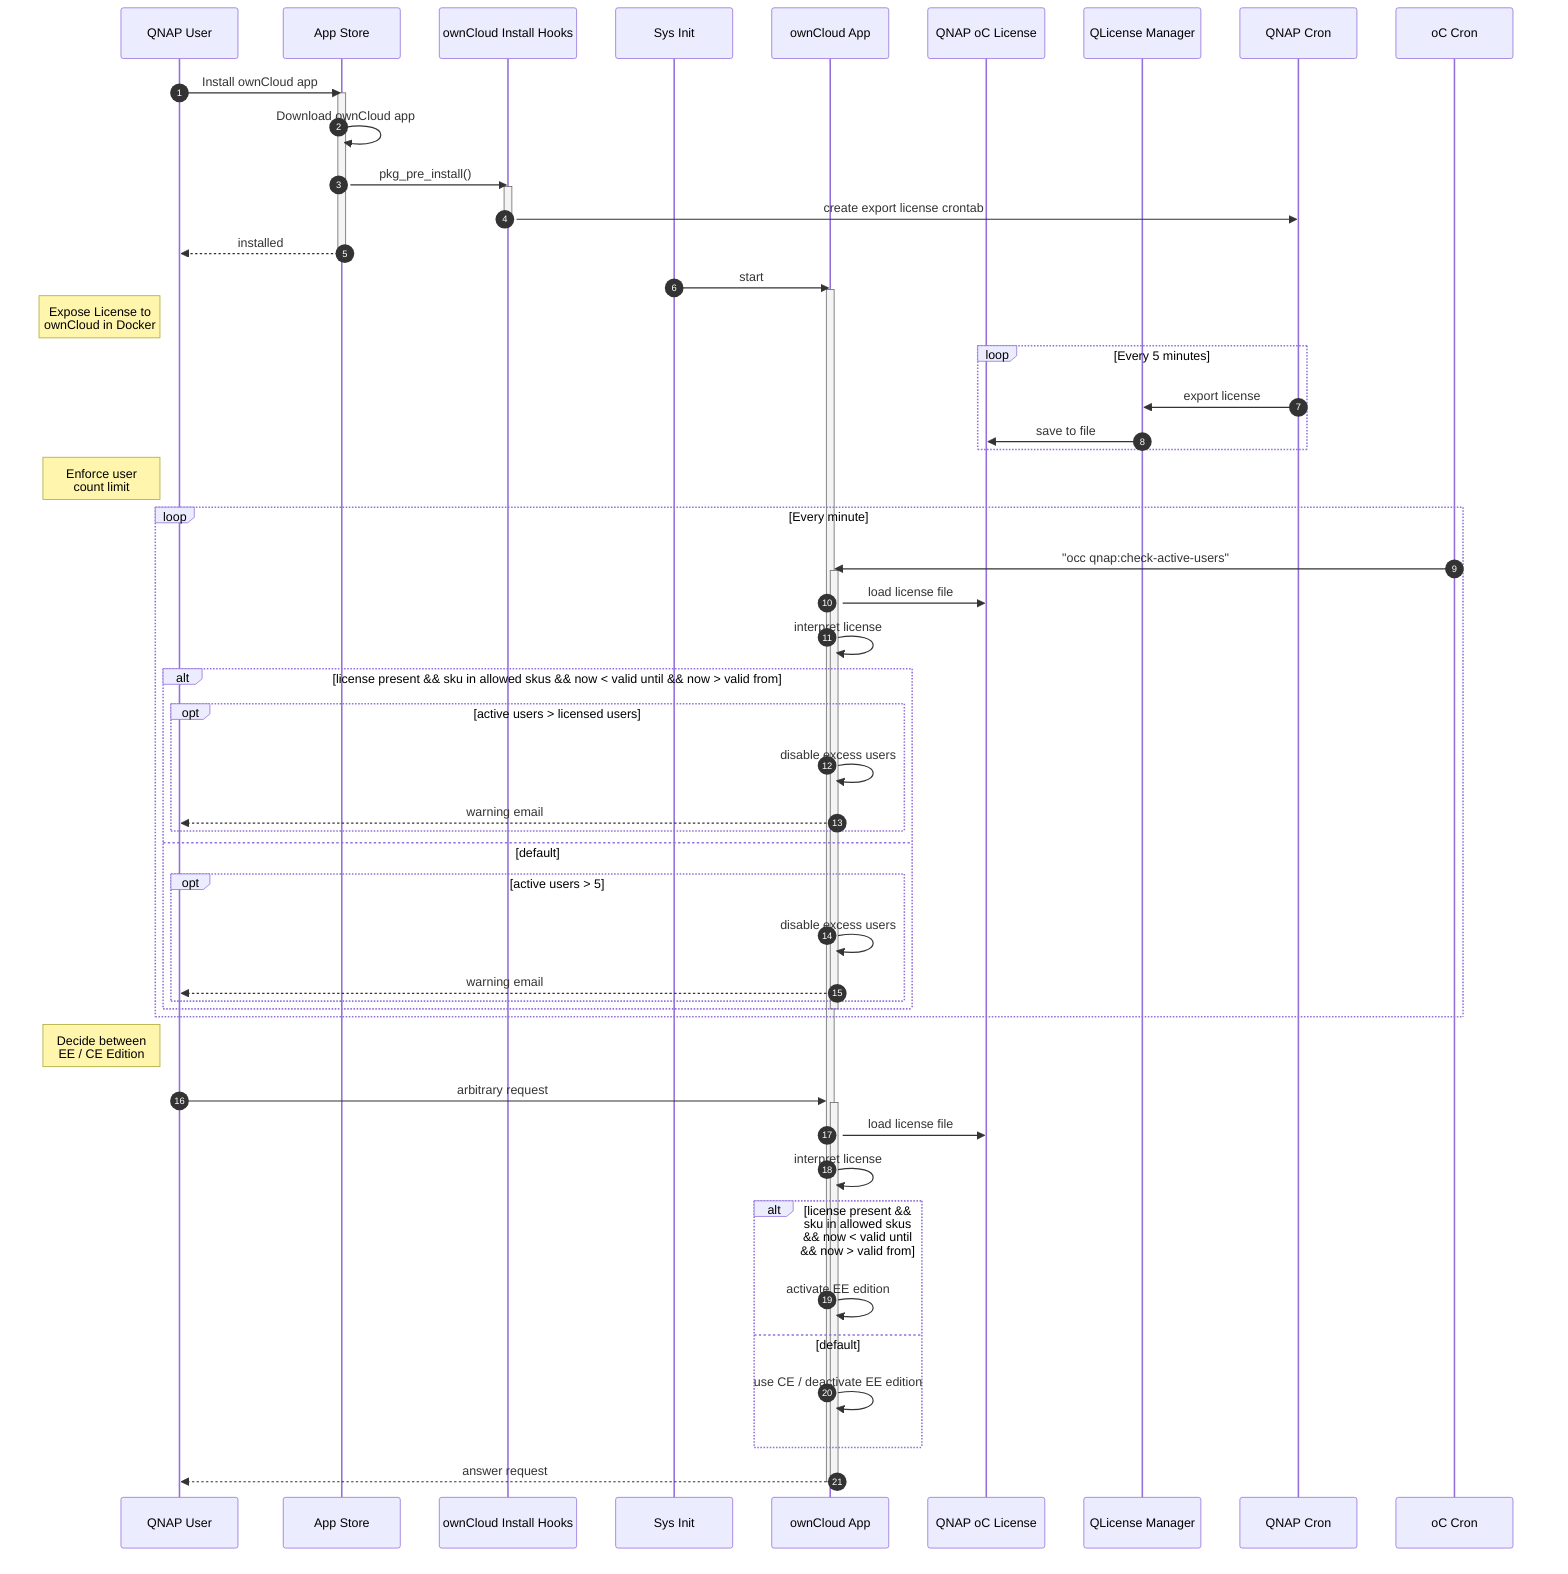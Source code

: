 sequenceDiagram
%% @config{./mermaid_config.json}
%% @backgroundColor{#FFFFFF}
    autonumber
    participant QNAP User
    participant App Store
    participant ownCloud Install Hooks
    participant Sys Init
    participant ownCloud App
    participant QNAP oC License
    participant QLicense Manager
    participant QNAP Cron
    participant oC Cron

    QNAP User->>App Store: Install ownCloud app
    activate App Store
        App Store->>App Store: Download ownCloud app
        App Store->>ownCloud Install Hooks: pkg_pre_install()
        activate ownCloud Install Hooks
            ownCloud Install Hooks->> QNAP Cron: create export license crontab
        deactivate ownCloud Install Hooks
        App Store-->>QNAP User: installed
    deactivate App Store

    Sys Init->>ownCloud App: start

    activate ownCloud App

        Note left of QNAP User: Expose License to <br>  ownCloud in Docker
        loop Every 5 minutes
            QNAP Cron->>QLicense Manager: export license
            QLicense Manager->>QNAP oC License: save to file
        end

        Note left of QNAP User: Enforce user <br> count limit
        loop Every minute
            oC Cron->>ownCloud App: "occ qnap:check-active-users"
            activate ownCloud App
                ownCloud App ->> QNAP oC License: load license file
                ownCloud App->>ownCloud App: interpret license
                alt license present && sku in allowed skus && now < valid until && now > valid from
                    opt active users > licensed users
                    ownCloud App->>ownCloud App: disable excess users
                    ownCloud App-->>QNAP User: warning email
                end
                else default
                opt active users > 5
                    ownCloud App->>ownCloud App: disable excess users
                    ownCloud App-->>QNAP User: warning email
                end
                end

            deactivate ownCloud App
        end

        Note left of QNAP User: Decide between <br> EE / CE Edition
        QNAP User->>ownCloud App: arbitrary request
        activate ownCloud App
            ownCloud App ->> QNAP oC License: load license file
            ownCloud App->>ownCloud App: interpret license
            alt license present && sku in allowed skus && now < valid until && now > valid from
                ownCloud App->>ownCloud App: activate EE edition
            else default
                ownCloud App->>ownCloud App: use CE / deactivate EE edition
            end
            ownCloud App-->>QNAP User: answer request
        deactivate ownCloud App


    deactivate ownCloud App